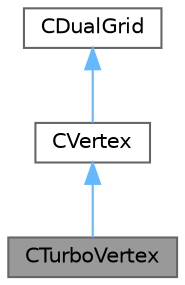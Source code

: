 digraph "CTurboVertex"
{
 // LATEX_PDF_SIZE
  bgcolor="transparent";
  edge [fontname=Helvetica,fontsize=10,labelfontname=Helvetica,labelfontsize=10];
  node [fontname=Helvetica,fontsize=10,shape=box,height=0.2,width=0.4];
  Node1 [id="Node000001",label="CTurboVertex",height=0.2,width=0.4,color="gray40", fillcolor="grey60", style="filled", fontcolor="black",tooltip="Class for vertex definition for turbomachinery (equivalent to edges, but for the boundaries)."];
  Node2 -> Node1 [id="edge1_Node000001_Node000002",dir="back",color="steelblue1",style="solid",tooltip=" "];
  Node2 [id="Node000002",label="CVertex",height=0.2,width=0.4,color="gray40", fillcolor="white", style="filled",URL="$classCVertex.html",tooltip="Class for vertex definition (equivalent to edges, but for the boundaries)."];
  Node3 -> Node2 [id="edge2_Node000002_Node000003",dir="back",color="steelblue1",style="solid",tooltip=" "];
  Node3 [id="Node000003",label="CDualGrid",height=0.2,width=0.4,color="gray40", fillcolor="white", style="filled",URL="$classCDualGrid.html",tooltip="Class for controlling the dual volume definition. The dual volume is compose by three main elements: ..."];
}
